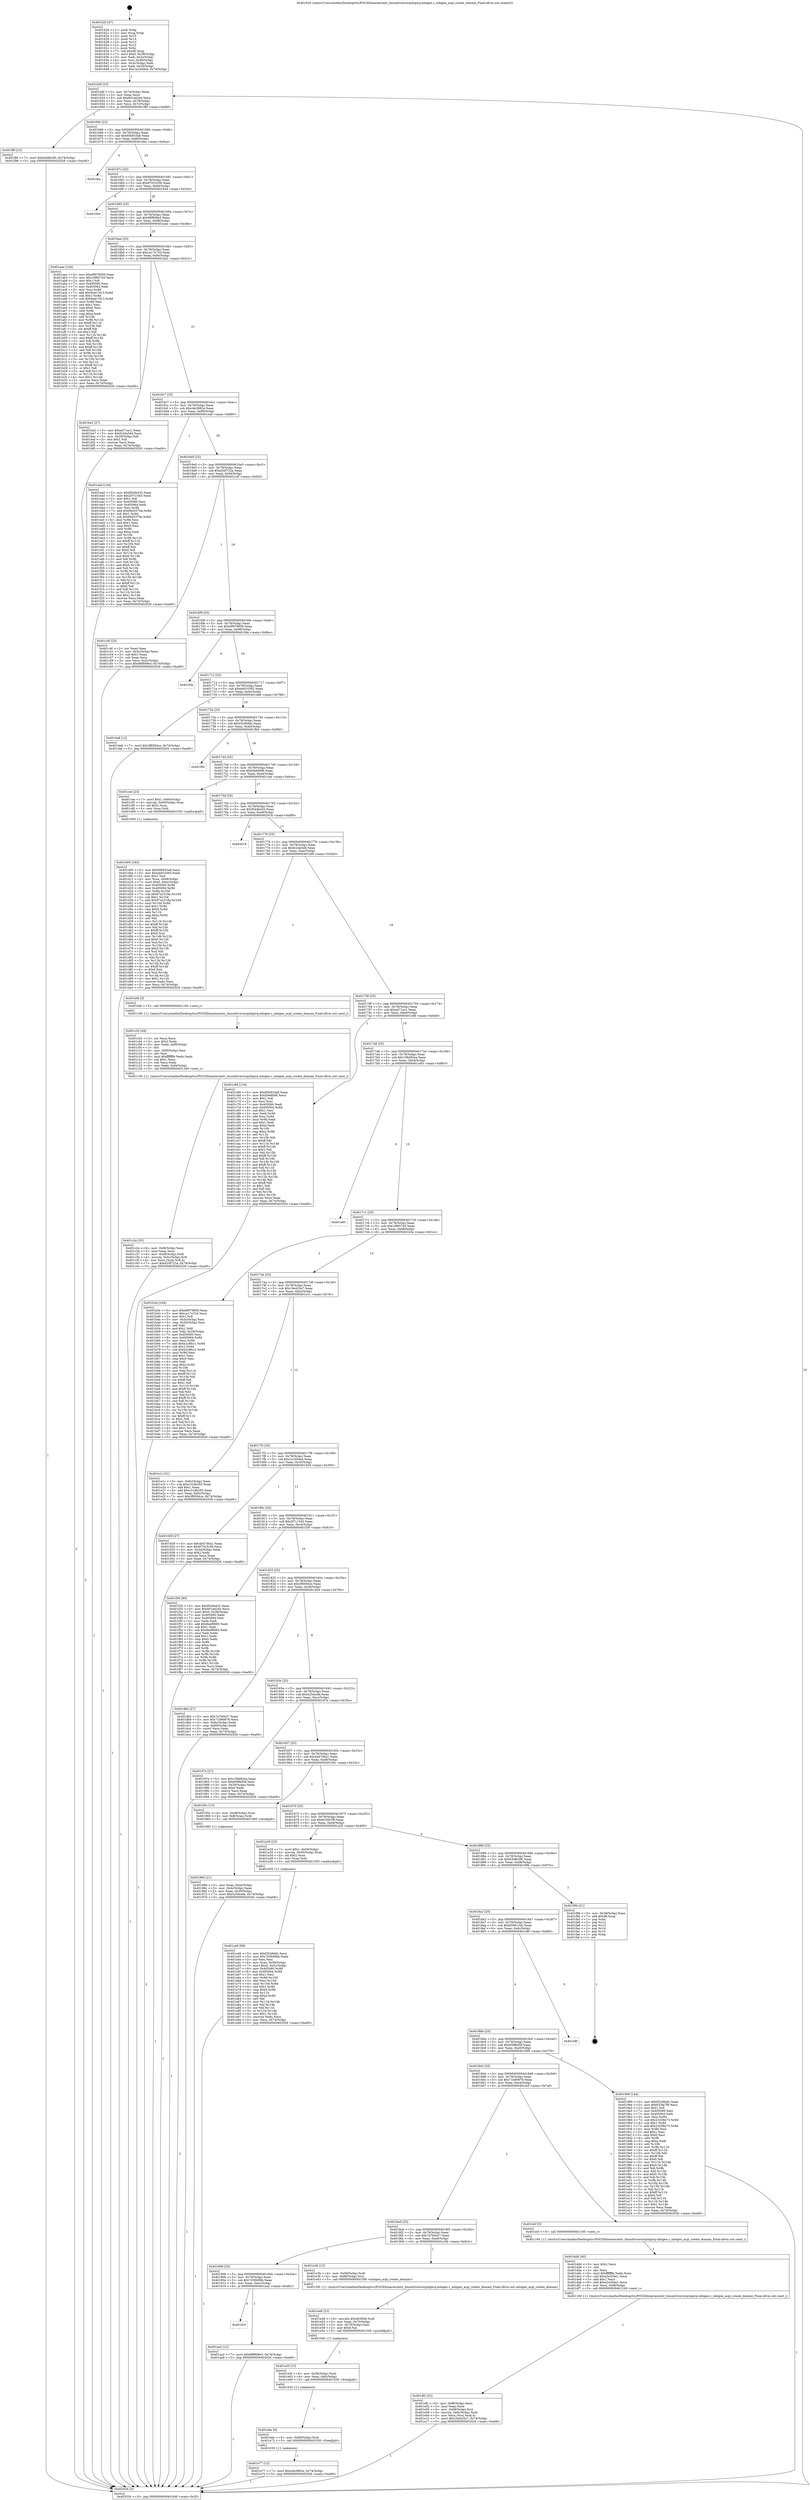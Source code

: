 digraph "0x401620" {
  label = "0x401620 (/mnt/c/Users/mathe/Desktop/tcc/POCII/binaries/extr_linuxdriversirqchipirq-mbigen.c_mbigen_acpi_create_domain_Final-ollvm.out::main(0))"
  labelloc = "t"
  node[shape=record]

  Entry [label="",width=0.3,height=0.3,shape=circle,fillcolor=black,style=filled]
  "0x40164f" [label="{
     0x40164f [23]\l
     | [instrs]\l
     &nbsp;&nbsp;0x40164f \<+3\>: mov -0x74(%rbp),%eax\l
     &nbsp;&nbsp;0x401652 \<+2\>: mov %eax,%ecx\l
     &nbsp;&nbsp;0x401654 \<+6\>: sub $0x801a624e,%ecx\l
     &nbsp;&nbsp;0x40165a \<+3\>: mov %eax,-0x78(%rbp)\l
     &nbsp;&nbsp;0x40165d \<+3\>: mov %ecx,-0x7c(%rbp)\l
     &nbsp;&nbsp;0x401660 \<+6\>: je 0000000000401f8f \<main+0x96f\>\l
  }"]
  "0x401f8f" [label="{
     0x401f8f [12]\l
     | [instrs]\l
     &nbsp;&nbsp;0x401f8f \<+7\>: movl $0x63d8e3f0,-0x74(%rbp)\l
     &nbsp;&nbsp;0x401f96 \<+5\>: jmp 0000000000402026 \<main+0xa06\>\l
  }"]
  "0x401666" [label="{
     0x401666 [22]\l
     | [instrs]\l
     &nbsp;&nbsp;0x401666 \<+5\>: jmp 000000000040166b \<main+0x4b\>\l
     &nbsp;&nbsp;0x40166b \<+3\>: mov -0x78(%rbp),%eax\l
     &nbsp;&nbsp;0x40166e \<+5\>: sub $0x85b933a8,%eax\l
     &nbsp;&nbsp;0x401673 \<+3\>: mov %eax,-0x80(%rbp)\l
     &nbsp;&nbsp;0x401676 \<+6\>: je 0000000000401fea \<main+0x9ca\>\l
  }"]
  Exit [label="",width=0.3,height=0.3,shape=circle,fillcolor=black,style=filled,peripheries=2]
  "0x401fea" [label="{
     0x401fea\l
  }", style=dashed]
  "0x40167c" [label="{
     0x40167c [25]\l
     | [instrs]\l
     &nbsp;&nbsp;0x40167c \<+5\>: jmp 0000000000401681 \<main+0x61\>\l
     &nbsp;&nbsp;0x401681 \<+3\>: mov -0x78(%rbp),%eax\l
     &nbsp;&nbsp;0x401684 \<+5\>: sub $0x87023c58,%eax\l
     &nbsp;&nbsp;0x401689 \<+6\>: mov %eax,-0x84(%rbp)\l
     &nbsp;&nbsp;0x40168f \<+6\>: je 0000000000401944 \<main+0x324\>\l
  }"]
  "0x401e77" [label="{
     0x401e77 [12]\l
     | [instrs]\l
     &nbsp;&nbsp;0x401e77 \<+7\>: movl $0xcde3882e,-0x74(%rbp)\l
     &nbsp;&nbsp;0x401e7e \<+5\>: jmp 0000000000402026 \<main+0xa06\>\l
  }"]
  "0x401944" [label="{
     0x401944\l
  }", style=dashed]
  "0x401695" [label="{
     0x401695 [25]\l
     | [instrs]\l
     &nbsp;&nbsp;0x401695 \<+5\>: jmp 000000000040169a \<main+0x7a\>\l
     &nbsp;&nbsp;0x40169a \<+3\>: mov -0x78(%rbp),%eax\l
     &nbsp;&nbsp;0x40169d \<+5\>: sub $0x98f809e3,%eax\l
     &nbsp;&nbsp;0x4016a2 \<+6\>: mov %eax,-0x88(%rbp)\l
     &nbsp;&nbsp;0x4016a8 \<+6\>: je 0000000000401aae \<main+0x48e\>\l
  }"]
  "0x401e6e" [label="{
     0x401e6e [9]\l
     | [instrs]\l
     &nbsp;&nbsp;0x401e6e \<+4\>: mov -0x68(%rbp),%rdi\l
     &nbsp;&nbsp;0x401e72 \<+5\>: call 0000000000401030 \<free@plt\>\l
     | [calls]\l
     &nbsp;&nbsp;0x401030 \{1\} (unknown)\l
  }"]
  "0x401aae" [label="{
     0x401aae [144]\l
     | [instrs]\l
     &nbsp;&nbsp;0x401aae \<+5\>: mov $0xd9979959,%eax\l
     &nbsp;&nbsp;0x401ab3 \<+5\>: mov $0x16f957d3,%ecx\l
     &nbsp;&nbsp;0x401ab8 \<+2\>: mov $0x1,%dl\l
     &nbsp;&nbsp;0x401aba \<+7\>: mov 0x405060,%esi\l
     &nbsp;&nbsp;0x401ac1 \<+7\>: mov 0x405064,%edi\l
     &nbsp;&nbsp;0x401ac8 \<+3\>: mov %esi,%r8d\l
     &nbsp;&nbsp;0x401acb \<+7\>: add $0x9a4c7d13,%r8d\l
     &nbsp;&nbsp;0x401ad2 \<+4\>: sub $0x1,%r8d\l
     &nbsp;&nbsp;0x401ad6 \<+7\>: sub $0x9a4c7d13,%r8d\l
     &nbsp;&nbsp;0x401add \<+4\>: imul %r8d,%esi\l
     &nbsp;&nbsp;0x401ae1 \<+3\>: and $0x1,%esi\l
     &nbsp;&nbsp;0x401ae4 \<+3\>: cmp $0x0,%esi\l
     &nbsp;&nbsp;0x401ae7 \<+4\>: sete %r9b\l
     &nbsp;&nbsp;0x401aeb \<+3\>: cmp $0xa,%edi\l
     &nbsp;&nbsp;0x401aee \<+4\>: setl %r10b\l
     &nbsp;&nbsp;0x401af2 \<+3\>: mov %r9b,%r11b\l
     &nbsp;&nbsp;0x401af5 \<+4\>: xor $0xff,%r11b\l
     &nbsp;&nbsp;0x401af9 \<+3\>: mov %r10b,%bl\l
     &nbsp;&nbsp;0x401afc \<+3\>: xor $0xff,%bl\l
     &nbsp;&nbsp;0x401aff \<+3\>: xor $0x1,%dl\l
     &nbsp;&nbsp;0x401b02 \<+3\>: mov %r11b,%r14b\l
     &nbsp;&nbsp;0x401b05 \<+4\>: and $0xff,%r14b\l
     &nbsp;&nbsp;0x401b09 \<+3\>: and %dl,%r9b\l
     &nbsp;&nbsp;0x401b0c \<+3\>: mov %bl,%r15b\l
     &nbsp;&nbsp;0x401b0f \<+4\>: and $0xff,%r15b\l
     &nbsp;&nbsp;0x401b13 \<+3\>: and %dl,%r10b\l
     &nbsp;&nbsp;0x401b16 \<+3\>: or %r9b,%r14b\l
     &nbsp;&nbsp;0x401b19 \<+3\>: or %r10b,%r15b\l
     &nbsp;&nbsp;0x401b1c \<+3\>: xor %r15b,%r14b\l
     &nbsp;&nbsp;0x401b1f \<+3\>: or %bl,%r11b\l
     &nbsp;&nbsp;0x401b22 \<+4\>: xor $0xff,%r11b\l
     &nbsp;&nbsp;0x401b26 \<+3\>: or $0x1,%dl\l
     &nbsp;&nbsp;0x401b29 \<+3\>: and %dl,%r11b\l
     &nbsp;&nbsp;0x401b2c \<+3\>: or %r11b,%r14b\l
     &nbsp;&nbsp;0x401b2f \<+4\>: test $0x1,%r14b\l
     &nbsp;&nbsp;0x401b33 \<+3\>: cmovne %ecx,%eax\l
     &nbsp;&nbsp;0x401b36 \<+3\>: mov %eax,-0x74(%rbp)\l
     &nbsp;&nbsp;0x401b39 \<+5\>: jmp 0000000000402026 \<main+0xa06\>\l
  }"]
  "0x4016ae" [label="{
     0x4016ae [25]\l
     | [instrs]\l
     &nbsp;&nbsp;0x4016ae \<+5\>: jmp 00000000004016b3 \<main+0x93\>\l
     &nbsp;&nbsp;0x4016b3 \<+3\>: mov -0x78(%rbp),%eax\l
     &nbsp;&nbsp;0x4016b6 \<+5\>: sub $0xca17e72d,%eax\l
     &nbsp;&nbsp;0x4016bb \<+6\>: mov %eax,-0x8c(%rbp)\l
     &nbsp;&nbsp;0x4016c1 \<+6\>: je 0000000000401be2 \<main+0x5c2\>\l
  }"]
  "0x401e5f" [label="{
     0x401e5f [15]\l
     | [instrs]\l
     &nbsp;&nbsp;0x401e5f \<+4\>: mov -0x58(%rbp),%rdi\l
     &nbsp;&nbsp;0x401e63 \<+6\>: mov %eax,-0xfc(%rbp)\l
     &nbsp;&nbsp;0x401e69 \<+5\>: call 0000000000401030 \<free@plt\>\l
     | [calls]\l
     &nbsp;&nbsp;0x401030 \{1\} (unknown)\l
  }"]
  "0x401be2" [label="{
     0x401be2 [27]\l
     | [instrs]\l
     &nbsp;&nbsp;0x401be2 \<+5\>: mov $0xa471ac1,%eax\l
     &nbsp;&nbsp;0x401be7 \<+5\>: mov $0xfc2da5d4,%ecx\l
     &nbsp;&nbsp;0x401bec \<+3\>: mov -0x29(%rbp),%dl\l
     &nbsp;&nbsp;0x401bef \<+3\>: test $0x1,%dl\l
     &nbsp;&nbsp;0x401bf2 \<+3\>: cmovne %ecx,%eax\l
     &nbsp;&nbsp;0x401bf5 \<+3\>: mov %eax,-0x74(%rbp)\l
     &nbsp;&nbsp;0x401bf8 \<+5\>: jmp 0000000000402026 \<main+0xa06\>\l
  }"]
  "0x4016c7" [label="{
     0x4016c7 [25]\l
     | [instrs]\l
     &nbsp;&nbsp;0x4016c7 \<+5\>: jmp 00000000004016cc \<main+0xac\>\l
     &nbsp;&nbsp;0x4016cc \<+3\>: mov -0x78(%rbp),%eax\l
     &nbsp;&nbsp;0x4016cf \<+5\>: sub $0xcde3882e,%eax\l
     &nbsp;&nbsp;0x4016d4 \<+6\>: mov %eax,-0x90(%rbp)\l
     &nbsp;&nbsp;0x4016da \<+6\>: je 0000000000401ea0 \<main+0x880\>\l
  }"]
  "0x401e48" [label="{
     0x401e48 [23]\l
     | [instrs]\l
     &nbsp;&nbsp;0x401e48 \<+10\>: movabs $0x4030b6,%rdi\l
     &nbsp;&nbsp;0x401e52 \<+3\>: mov %eax,-0x70(%rbp)\l
     &nbsp;&nbsp;0x401e55 \<+3\>: mov -0x70(%rbp),%esi\l
     &nbsp;&nbsp;0x401e58 \<+2\>: mov $0x0,%al\l
     &nbsp;&nbsp;0x401e5a \<+5\>: call 0000000000401040 \<printf@plt\>\l
     | [calls]\l
     &nbsp;&nbsp;0x401040 \{1\} (unknown)\l
  }"]
  "0x401ea0" [label="{
     0x401ea0 [144]\l
     | [instrs]\l
     &nbsp;&nbsp;0x401ea0 \<+5\>: mov $0xf544b432,%eax\l
     &nbsp;&nbsp;0x401ea5 \<+5\>: mov $0x2f7c1545,%ecx\l
     &nbsp;&nbsp;0x401eaa \<+2\>: mov $0x1,%dl\l
     &nbsp;&nbsp;0x401eac \<+7\>: mov 0x405060,%esi\l
     &nbsp;&nbsp;0x401eb3 \<+7\>: mov 0x405064,%edi\l
     &nbsp;&nbsp;0x401eba \<+3\>: mov %esi,%r8d\l
     &nbsp;&nbsp;0x401ebd \<+7\>: add $0x66d3379a,%r8d\l
     &nbsp;&nbsp;0x401ec4 \<+4\>: sub $0x1,%r8d\l
     &nbsp;&nbsp;0x401ec8 \<+7\>: sub $0x66d3379a,%r8d\l
     &nbsp;&nbsp;0x401ecf \<+4\>: imul %r8d,%esi\l
     &nbsp;&nbsp;0x401ed3 \<+3\>: and $0x1,%esi\l
     &nbsp;&nbsp;0x401ed6 \<+3\>: cmp $0x0,%esi\l
     &nbsp;&nbsp;0x401ed9 \<+4\>: sete %r9b\l
     &nbsp;&nbsp;0x401edd \<+3\>: cmp $0xa,%edi\l
     &nbsp;&nbsp;0x401ee0 \<+4\>: setl %r10b\l
     &nbsp;&nbsp;0x401ee4 \<+3\>: mov %r9b,%r11b\l
     &nbsp;&nbsp;0x401ee7 \<+4\>: xor $0xff,%r11b\l
     &nbsp;&nbsp;0x401eeb \<+3\>: mov %r10b,%bl\l
     &nbsp;&nbsp;0x401eee \<+3\>: xor $0xff,%bl\l
     &nbsp;&nbsp;0x401ef1 \<+3\>: xor $0x0,%dl\l
     &nbsp;&nbsp;0x401ef4 \<+3\>: mov %r11b,%r14b\l
     &nbsp;&nbsp;0x401ef7 \<+4\>: and $0x0,%r14b\l
     &nbsp;&nbsp;0x401efb \<+3\>: and %dl,%r9b\l
     &nbsp;&nbsp;0x401efe \<+3\>: mov %bl,%r15b\l
     &nbsp;&nbsp;0x401f01 \<+4\>: and $0x0,%r15b\l
     &nbsp;&nbsp;0x401f05 \<+3\>: and %dl,%r10b\l
     &nbsp;&nbsp;0x401f08 \<+3\>: or %r9b,%r14b\l
     &nbsp;&nbsp;0x401f0b \<+3\>: or %r10b,%r15b\l
     &nbsp;&nbsp;0x401f0e \<+3\>: xor %r15b,%r14b\l
     &nbsp;&nbsp;0x401f11 \<+3\>: or %bl,%r11b\l
     &nbsp;&nbsp;0x401f14 \<+4\>: xor $0xff,%r11b\l
     &nbsp;&nbsp;0x401f18 \<+3\>: or $0x0,%dl\l
     &nbsp;&nbsp;0x401f1b \<+3\>: and %dl,%r11b\l
     &nbsp;&nbsp;0x401f1e \<+3\>: or %r11b,%r14b\l
     &nbsp;&nbsp;0x401f21 \<+4\>: test $0x1,%r14b\l
     &nbsp;&nbsp;0x401f25 \<+3\>: cmovne %ecx,%eax\l
     &nbsp;&nbsp;0x401f28 \<+3\>: mov %eax,-0x74(%rbp)\l
     &nbsp;&nbsp;0x401f2b \<+5\>: jmp 0000000000402026 \<main+0xa06\>\l
  }"]
  "0x4016e0" [label="{
     0x4016e0 [25]\l
     | [instrs]\l
     &nbsp;&nbsp;0x4016e0 \<+5\>: jmp 00000000004016e5 \<main+0xc5\>\l
     &nbsp;&nbsp;0x4016e5 \<+3\>: mov -0x78(%rbp),%eax\l
     &nbsp;&nbsp;0x4016e8 \<+5\>: sub $0xd20f722a,%eax\l
     &nbsp;&nbsp;0x4016ed \<+6\>: mov %eax,-0x94(%rbp)\l
     &nbsp;&nbsp;0x4016f3 \<+6\>: je 0000000000401c4f \<main+0x62f\>\l
  }"]
  "0x401dfc" [label="{
     0x401dfc [32]\l
     | [instrs]\l
     &nbsp;&nbsp;0x401dfc \<+6\>: mov -0xf8(%rbp),%ecx\l
     &nbsp;&nbsp;0x401e02 \<+3\>: imul %eax,%ecx\l
     &nbsp;&nbsp;0x401e05 \<+4\>: mov -0x68(%rbp),%rsi\l
     &nbsp;&nbsp;0x401e09 \<+4\>: movslq -0x6c(%rbp),%rdi\l
     &nbsp;&nbsp;0x401e0d \<+3\>: mov %ecx,(%rsi,%rdi,4)\l
     &nbsp;&nbsp;0x401e10 \<+7\>: movl $0x19e425a7,-0x74(%rbp)\l
     &nbsp;&nbsp;0x401e17 \<+5\>: jmp 0000000000402026 \<main+0xa06\>\l
  }"]
  "0x401c4f" [label="{
     0x401c4f [25]\l
     | [instrs]\l
     &nbsp;&nbsp;0x401c4f \<+2\>: xor %eax,%eax\l
     &nbsp;&nbsp;0x401c51 \<+3\>: mov -0x5c(%rbp),%ecx\l
     &nbsp;&nbsp;0x401c54 \<+3\>: sub $0x1,%eax\l
     &nbsp;&nbsp;0x401c57 \<+2\>: sub %eax,%ecx\l
     &nbsp;&nbsp;0x401c59 \<+3\>: mov %ecx,-0x5c(%rbp)\l
     &nbsp;&nbsp;0x401c5c \<+7\>: movl $0x98f809e3,-0x74(%rbp)\l
     &nbsp;&nbsp;0x401c63 \<+5\>: jmp 0000000000402026 \<main+0xa06\>\l
  }"]
  "0x4016f9" [label="{
     0x4016f9 [25]\l
     | [instrs]\l
     &nbsp;&nbsp;0x4016f9 \<+5\>: jmp 00000000004016fe \<main+0xde\>\l
     &nbsp;&nbsp;0x4016fe \<+3\>: mov -0x78(%rbp),%eax\l
     &nbsp;&nbsp;0x401701 \<+5\>: sub $0xd9979959,%eax\l
     &nbsp;&nbsp;0x401706 \<+6\>: mov %eax,-0x98(%rbp)\l
     &nbsp;&nbsp;0x40170c \<+6\>: je 0000000000401fde \<main+0x9be\>\l
  }"]
  "0x401dd4" [label="{
     0x401dd4 [40]\l
     | [instrs]\l
     &nbsp;&nbsp;0x401dd4 \<+5\>: mov $0x2,%ecx\l
     &nbsp;&nbsp;0x401dd9 \<+1\>: cltd\l
     &nbsp;&nbsp;0x401dda \<+2\>: idiv %ecx\l
     &nbsp;&nbsp;0x401ddc \<+6\>: imul $0xfffffffe,%edx,%ecx\l
     &nbsp;&nbsp;0x401de2 \<+6\>: sub $0xe2e304e1,%ecx\l
     &nbsp;&nbsp;0x401de8 \<+3\>: add $0x1,%ecx\l
     &nbsp;&nbsp;0x401deb \<+6\>: add $0xe2e304e1,%ecx\l
     &nbsp;&nbsp;0x401df1 \<+6\>: mov %ecx,-0xf8(%rbp)\l
     &nbsp;&nbsp;0x401df7 \<+5\>: call 0000000000401160 \<next_i\>\l
     | [calls]\l
     &nbsp;&nbsp;0x401160 \{1\} (/mnt/c/Users/mathe/Desktop/tcc/POCII/binaries/extr_linuxdriversirqchipirq-mbigen.c_mbigen_acpi_create_domain_Final-ollvm.out::next_i)\l
  }"]
  "0x401fde" [label="{
     0x401fde\l
  }", style=dashed]
  "0x401712" [label="{
     0x401712 [25]\l
     | [instrs]\l
     &nbsp;&nbsp;0x401712 \<+5\>: jmp 0000000000401717 \<main+0xf7\>\l
     &nbsp;&nbsp;0x401717 \<+3\>: mov -0x78(%rbp),%eax\l
     &nbsp;&nbsp;0x40171a \<+5\>: sub $0xeb910363,%eax\l
     &nbsp;&nbsp;0x40171f \<+6\>: mov %eax,-0x9c(%rbp)\l
     &nbsp;&nbsp;0x401725 \<+6\>: je 0000000000401da8 \<main+0x788\>\l
  }"]
  "0x401d05" [label="{
     0x401d05 [163]\l
     | [instrs]\l
     &nbsp;&nbsp;0x401d05 \<+5\>: mov $0x85b933a8,%ecx\l
     &nbsp;&nbsp;0x401d0a \<+5\>: mov $0xeb910363,%edx\l
     &nbsp;&nbsp;0x401d0f \<+3\>: mov $0x1,%sil\l
     &nbsp;&nbsp;0x401d12 \<+4\>: mov %rax,-0x68(%rbp)\l
     &nbsp;&nbsp;0x401d16 \<+7\>: movl $0x0,-0x6c(%rbp)\l
     &nbsp;&nbsp;0x401d1d \<+8\>: mov 0x405060,%r8d\l
     &nbsp;&nbsp;0x401d25 \<+8\>: mov 0x405064,%r9d\l
     &nbsp;&nbsp;0x401d2d \<+3\>: mov %r8d,%r10d\l
     &nbsp;&nbsp;0x401d30 \<+7\>: sub $0x87a2318a,%r10d\l
     &nbsp;&nbsp;0x401d37 \<+4\>: sub $0x1,%r10d\l
     &nbsp;&nbsp;0x401d3b \<+7\>: add $0x87a2318a,%r10d\l
     &nbsp;&nbsp;0x401d42 \<+4\>: imul %r10d,%r8d\l
     &nbsp;&nbsp;0x401d46 \<+4\>: and $0x1,%r8d\l
     &nbsp;&nbsp;0x401d4a \<+4\>: cmp $0x0,%r8d\l
     &nbsp;&nbsp;0x401d4e \<+4\>: sete %r11b\l
     &nbsp;&nbsp;0x401d52 \<+4\>: cmp $0xa,%r9d\l
     &nbsp;&nbsp;0x401d56 \<+3\>: setl %bl\l
     &nbsp;&nbsp;0x401d59 \<+3\>: mov %r11b,%r14b\l
     &nbsp;&nbsp;0x401d5c \<+4\>: xor $0xff,%r14b\l
     &nbsp;&nbsp;0x401d60 \<+3\>: mov %bl,%r15b\l
     &nbsp;&nbsp;0x401d63 \<+4\>: xor $0xff,%r15b\l
     &nbsp;&nbsp;0x401d67 \<+4\>: xor $0x0,%sil\l
     &nbsp;&nbsp;0x401d6b \<+3\>: mov %r14b,%r12b\l
     &nbsp;&nbsp;0x401d6e \<+4\>: and $0x0,%r12b\l
     &nbsp;&nbsp;0x401d72 \<+3\>: and %sil,%r11b\l
     &nbsp;&nbsp;0x401d75 \<+3\>: mov %r15b,%r13b\l
     &nbsp;&nbsp;0x401d78 \<+4\>: and $0x0,%r13b\l
     &nbsp;&nbsp;0x401d7c \<+3\>: and %sil,%bl\l
     &nbsp;&nbsp;0x401d7f \<+3\>: or %r11b,%r12b\l
     &nbsp;&nbsp;0x401d82 \<+3\>: or %bl,%r13b\l
     &nbsp;&nbsp;0x401d85 \<+3\>: xor %r13b,%r12b\l
     &nbsp;&nbsp;0x401d88 \<+3\>: or %r15b,%r14b\l
     &nbsp;&nbsp;0x401d8b \<+4\>: xor $0xff,%r14b\l
     &nbsp;&nbsp;0x401d8f \<+4\>: or $0x0,%sil\l
     &nbsp;&nbsp;0x401d93 \<+3\>: and %sil,%r14b\l
     &nbsp;&nbsp;0x401d96 \<+3\>: or %r14b,%r12b\l
     &nbsp;&nbsp;0x401d99 \<+4\>: test $0x1,%r12b\l
     &nbsp;&nbsp;0x401d9d \<+3\>: cmovne %edx,%ecx\l
     &nbsp;&nbsp;0x401da0 \<+3\>: mov %ecx,-0x74(%rbp)\l
     &nbsp;&nbsp;0x401da3 \<+5\>: jmp 0000000000402026 \<main+0xa06\>\l
  }"]
  "0x401da8" [label="{
     0x401da8 [12]\l
     | [instrs]\l
     &nbsp;&nbsp;0x401da8 \<+7\>: movl $0x3f8564ce,-0x74(%rbp)\l
     &nbsp;&nbsp;0x401daf \<+5\>: jmp 0000000000402026 \<main+0xa06\>\l
  }"]
  "0x40172b" [label="{
     0x40172b [25]\l
     | [instrs]\l
     &nbsp;&nbsp;0x40172b \<+5\>: jmp 0000000000401730 \<main+0x110\>\l
     &nbsp;&nbsp;0x401730 \<+3\>: mov -0x78(%rbp),%eax\l
     &nbsp;&nbsp;0x401733 \<+5\>: sub $0xf3248ddc,%eax\l
     &nbsp;&nbsp;0x401738 \<+6\>: mov %eax,-0xa0(%rbp)\l
     &nbsp;&nbsp;0x40173e \<+6\>: je 0000000000401fb0 \<main+0x990\>\l
  }"]
  "0x401c2e" [label="{
     0x401c2e [33]\l
     | [instrs]\l
     &nbsp;&nbsp;0x401c2e \<+6\>: mov -0xf4(%rbp),%ecx\l
     &nbsp;&nbsp;0x401c34 \<+3\>: imul %eax,%ecx\l
     &nbsp;&nbsp;0x401c37 \<+4\>: mov -0x58(%rbp),%rdi\l
     &nbsp;&nbsp;0x401c3b \<+4\>: movslq -0x5c(%rbp),%r8\l
     &nbsp;&nbsp;0x401c3f \<+4\>: mov %ecx,(%rdi,%r8,4)\l
     &nbsp;&nbsp;0x401c43 \<+7\>: movl $0xd20f722a,-0x74(%rbp)\l
     &nbsp;&nbsp;0x401c4a \<+5\>: jmp 0000000000402026 \<main+0xa06\>\l
  }"]
  "0x401fb0" [label="{
     0x401fb0\l
  }", style=dashed]
  "0x401744" [label="{
     0x401744 [25]\l
     | [instrs]\l
     &nbsp;&nbsp;0x401744 \<+5\>: jmp 0000000000401749 \<main+0x129\>\l
     &nbsp;&nbsp;0x401749 \<+3\>: mov -0x78(%rbp),%eax\l
     &nbsp;&nbsp;0x40174c \<+5\>: sub $0xf3e660f6,%eax\l
     &nbsp;&nbsp;0x401751 \<+6\>: mov %eax,-0xa4(%rbp)\l
     &nbsp;&nbsp;0x401757 \<+6\>: je 0000000000401cee \<main+0x6ce\>\l
  }"]
  "0x401c02" [label="{
     0x401c02 [44]\l
     | [instrs]\l
     &nbsp;&nbsp;0x401c02 \<+2\>: xor %ecx,%ecx\l
     &nbsp;&nbsp;0x401c04 \<+5\>: mov $0x2,%edx\l
     &nbsp;&nbsp;0x401c09 \<+6\>: mov %edx,-0xf0(%rbp)\l
     &nbsp;&nbsp;0x401c0f \<+1\>: cltd\l
     &nbsp;&nbsp;0x401c10 \<+6\>: mov -0xf0(%rbp),%esi\l
     &nbsp;&nbsp;0x401c16 \<+2\>: idiv %esi\l
     &nbsp;&nbsp;0x401c18 \<+6\>: imul $0xfffffffe,%edx,%edx\l
     &nbsp;&nbsp;0x401c1e \<+3\>: sub $0x1,%ecx\l
     &nbsp;&nbsp;0x401c21 \<+2\>: sub %ecx,%edx\l
     &nbsp;&nbsp;0x401c23 \<+6\>: mov %edx,-0xf4(%rbp)\l
     &nbsp;&nbsp;0x401c29 \<+5\>: call 0000000000401160 \<next_i\>\l
     | [calls]\l
     &nbsp;&nbsp;0x401160 \{1\} (/mnt/c/Users/mathe/Desktop/tcc/POCII/binaries/extr_linuxdriversirqchipirq-mbigen.c_mbigen_acpi_create_domain_Final-ollvm.out::next_i)\l
  }"]
  "0x401cee" [label="{
     0x401cee [23]\l
     | [instrs]\l
     &nbsp;&nbsp;0x401cee \<+7\>: movl $0x1,-0x60(%rbp)\l
     &nbsp;&nbsp;0x401cf5 \<+4\>: movslq -0x60(%rbp),%rax\l
     &nbsp;&nbsp;0x401cf9 \<+4\>: shl $0x2,%rax\l
     &nbsp;&nbsp;0x401cfd \<+3\>: mov %rax,%rdi\l
     &nbsp;&nbsp;0x401d00 \<+5\>: call 0000000000401050 \<malloc@plt\>\l
     | [calls]\l
     &nbsp;&nbsp;0x401050 \{1\} (unknown)\l
  }"]
  "0x40175d" [label="{
     0x40175d [25]\l
     | [instrs]\l
     &nbsp;&nbsp;0x40175d \<+5\>: jmp 0000000000401762 \<main+0x142\>\l
     &nbsp;&nbsp;0x401762 \<+3\>: mov -0x78(%rbp),%eax\l
     &nbsp;&nbsp;0x401765 \<+5\>: sub $0xf544b432,%eax\l
     &nbsp;&nbsp;0x40176a \<+6\>: mov %eax,-0xa8(%rbp)\l
     &nbsp;&nbsp;0x401770 \<+6\>: je 0000000000402018 \<main+0x9f8\>\l
  }"]
  "0x40191f" [label="{
     0x40191f\l
  }", style=dashed]
  "0x402018" [label="{
     0x402018\l
  }", style=dashed]
  "0x401776" [label="{
     0x401776 [25]\l
     | [instrs]\l
     &nbsp;&nbsp;0x401776 \<+5\>: jmp 000000000040177b \<main+0x15b\>\l
     &nbsp;&nbsp;0x40177b \<+3\>: mov -0x78(%rbp),%eax\l
     &nbsp;&nbsp;0x40177e \<+5\>: sub $0xfc2da5d4,%eax\l
     &nbsp;&nbsp;0x401783 \<+6\>: mov %eax,-0xac(%rbp)\l
     &nbsp;&nbsp;0x401789 \<+6\>: je 0000000000401bfd \<main+0x5dd\>\l
  }"]
  "0x401aa2" [label="{
     0x401aa2 [12]\l
     | [instrs]\l
     &nbsp;&nbsp;0x401aa2 \<+7\>: movl $0x98f809e3,-0x74(%rbp)\l
     &nbsp;&nbsp;0x401aa9 \<+5\>: jmp 0000000000402026 \<main+0xa06\>\l
  }"]
  "0x401bfd" [label="{
     0x401bfd [5]\l
     | [instrs]\l
     &nbsp;&nbsp;0x401bfd \<+5\>: call 0000000000401160 \<next_i\>\l
     | [calls]\l
     &nbsp;&nbsp;0x401160 \{1\} (/mnt/c/Users/mathe/Desktop/tcc/POCII/binaries/extr_linuxdriversirqchipirq-mbigen.c_mbigen_acpi_create_domain_Final-ollvm.out::next_i)\l
  }"]
  "0x40178f" [label="{
     0x40178f [25]\l
     | [instrs]\l
     &nbsp;&nbsp;0x40178f \<+5\>: jmp 0000000000401794 \<main+0x174\>\l
     &nbsp;&nbsp;0x401794 \<+3\>: mov -0x78(%rbp),%eax\l
     &nbsp;&nbsp;0x401797 \<+5\>: sub $0xa471ac1,%eax\l
     &nbsp;&nbsp;0x40179c \<+6\>: mov %eax,-0xb0(%rbp)\l
     &nbsp;&nbsp;0x4017a2 \<+6\>: je 0000000000401c68 \<main+0x648\>\l
  }"]
  "0x401906" [label="{
     0x401906 [25]\l
     | [instrs]\l
     &nbsp;&nbsp;0x401906 \<+5\>: jmp 000000000040190b \<main+0x2eb\>\l
     &nbsp;&nbsp;0x40190b \<+3\>: mov -0x78(%rbp),%eax\l
     &nbsp;&nbsp;0x40190e \<+5\>: sub $0x7d3949bb,%eax\l
     &nbsp;&nbsp;0x401913 \<+6\>: mov %eax,-0xec(%rbp)\l
     &nbsp;&nbsp;0x401919 \<+6\>: je 0000000000401aa2 \<main+0x482\>\l
  }"]
  "0x401c68" [label="{
     0x401c68 [134]\l
     | [instrs]\l
     &nbsp;&nbsp;0x401c68 \<+5\>: mov $0x85b933a8,%eax\l
     &nbsp;&nbsp;0x401c6d \<+5\>: mov $0xf3e660f6,%ecx\l
     &nbsp;&nbsp;0x401c72 \<+2\>: mov $0x1,%dl\l
     &nbsp;&nbsp;0x401c74 \<+2\>: xor %esi,%esi\l
     &nbsp;&nbsp;0x401c76 \<+7\>: mov 0x405060,%edi\l
     &nbsp;&nbsp;0x401c7d \<+8\>: mov 0x405064,%r8d\l
     &nbsp;&nbsp;0x401c85 \<+3\>: sub $0x1,%esi\l
     &nbsp;&nbsp;0x401c88 \<+3\>: mov %edi,%r9d\l
     &nbsp;&nbsp;0x401c8b \<+3\>: add %esi,%r9d\l
     &nbsp;&nbsp;0x401c8e \<+4\>: imul %r9d,%edi\l
     &nbsp;&nbsp;0x401c92 \<+3\>: and $0x1,%edi\l
     &nbsp;&nbsp;0x401c95 \<+3\>: cmp $0x0,%edi\l
     &nbsp;&nbsp;0x401c98 \<+4\>: sete %r10b\l
     &nbsp;&nbsp;0x401c9c \<+4\>: cmp $0xa,%r8d\l
     &nbsp;&nbsp;0x401ca0 \<+4\>: setl %r11b\l
     &nbsp;&nbsp;0x401ca4 \<+3\>: mov %r10b,%bl\l
     &nbsp;&nbsp;0x401ca7 \<+3\>: xor $0xff,%bl\l
     &nbsp;&nbsp;0x401caa \<+3\>: mov %r11b,%r14b\l
     &nbsp;&nbsp;0x401cad \<+4\>: xor $0xff,%r14b\l
     &nbsp;&nbsp;0x401cb1 \<+3\>: xor $0x1,%dl\l
     &nbsp;&nbsp;0x401cb4 \<+3\>: mov %bl,%r15b\l
     &nbsp;&nbsp;0x401cb7 \<+4\>: and $0xff,%r15b\l
     &nbsp;&nbsp;0x401cbb \<+3\>: and %dl,%r10b\l
     &nbsp;&nbsp;0x401cbe \<+3\>: mov %r14b,%r12b\l
     &nbsp;&nbsp;0x401cc1 \<+4\>: and $0xff,%r12b\l
     &nbsp;&nbsp;0x401cc5 \<+3\>: and %dl,%r11b\l
     &nbsp;&nbsp;0x401cc8 \<+3\>: or %r10b,%r15b\l
     &nbsp;&nbsp;0x401ccb \<+3\>: or %r11b,%r12b\l
     &nbsp;&nbsp;0x401cce \<+3\>: xor %r12b,%r15b\l
     &nbsp;&nbsp;0x401cd1 \<+3\>: or %r14b,%bl\l
     &nbsp;&nbsp;0x401cd4 \<+3\>: xor $0xff,%bl\l
     &nbsp;&nbsp;0x401cd7 \<+3\>: or $0x1,%dl\l
     &nbsp;&nbsp;0x401cda \<+2\>: and %dl,%bl\l
     &nbsp;&nbsp;0x401cdc \<+3\>: or %bl,%r15b\l
     &nbsp;&nbsp;0x401cdf \<+4\>: test $0x1,%r15b\l
     &nbsp;&nbsp;0x401ce3 \<+3\>: cmovne %ecx,%eax\l
     &nbsp;&nbsp;0x401ce6 \<+3\>: mov %eax,-0x74(%rbp)\l
     &nbsp;&nbsp;0x401ce9 \<+5\>: jmp 0000000000402026 \<main+0xa06\>\l
  }"]
  "0x4017a8" [label="{
     0x4017a8 [25]\l
     | [instrs]\l
     &nbsp;&nbsp;0x4017a8 \<+5\>: jmp 00000000004017ad \<main+0x18d\>\l
     &nbsp;&nbsp;0x4017ad \<+3\>: mov -0x78(%rbp),%eax\l
     &nbsp;&nbsp;0x4017b0 \<+5\>: sub $0x158d92ea,%eax\l
     &nbsp;&nbsp;0x4017b5 \<+6\>: mov %eax,-0xb4(%rbp)\l
     &nbsp;&nbsp;0x4017bb \<+6\>: je 0000000000401e83 \<main+0x863\>\l
  }"]
  "0x401e3b" [label="{
     0x401e3b [13]\l
     | [instrs]\l
     &nbsp;&nbsp;0x401e3b \<+4\>: mov -0x58(%rbp),%rdi\l
     &nbsp;&nbsp;0x401e3f \<+4\>: mov -0x68(%rbp),%rsi\l
     &nbsp;&nbsp;0x401e43 \<+5\>: call 00000000004015f0 \<mbigen_acpi_create_domain\>\l
     | [calls]\l
     &nbsp;&nbsp;0x4015f0 \{1\} (/mnt/c/Users/mathe/Desktop/tcc/POCII/binaries/extr_linuxdriversirqchipirq-mbigen.c_mbigen_acpi_create_domain_Final-ollvm.out::mbigen_acpi_create_domain)\l
  }"]
  "0x401e83" [label="{
     0x401e83\l
  }", style=dashed]
  "0x4017c1" [label="{
     0x4017c1 [25]\l
     | [instrs]\l
     &nbsp;&nbsp;0x4017c1 \<+5\>: jmp 00000000004017c6 \<main+0x1a6\>\l
     &nbsp;&nbsp;0x4017c6 \<+3\>: mov -0x78(%rbp),%eax\l
     &nbsp;&nbsp;0x4017c9 \<+5\>: sub $0x16f957d3,%eax\l
     &nbsp;&nbsp;0x4017ce \<+6\>: mov %eax,-0xb8(%rbp)\l
     &nbsp;&nbsp;0x4017d4 \<+6\>: je 0000000000401b3e \<main+0x51e\>\l
  }"]
  "0x4018ed" [label="{
     0x4018ed [25]\l
     | [instrs]\l
     &nbsp;&nbsp;0x4018ed \<+5\>: jmp 00000000004018f2 \<main+0x2d2\>\l
     &nbsp;&nbsp;0x4018f2 \<+3\>: mov -0x78(%rbp),%eax\l
     &nbsp;&nbsp;0x4018f5 \<+5\>: sub $0x7a7b0e37,%eax\l
     &nbsp;&nbsp;0x4018fa \<+6\>: mov %eax,-0xe8(%rbp)\l
     &nbsp;&nbsp;0x401900 \<+6\>: je 0000000000401e3b \<main+0x81b\>\l
  }"]
  "0x401b3e" [label="{
     0x401b3e [164]\l
     | [instrs]\l
     &nbsp;&nbsp;0x401b3e \<+5\>: mov $0xd9979959,%eax\l
     &nbsp;&nbsp;0x401b43 \<+5\>: mov $0xca17e72d,%ecx\l
     &nbsp;&nbsp;0x401b48 \<+2\>: mov $0x1,%dl\l
     &nbsp;&nbsp;0x401b4a \<+3\>: mov -0x5c(%rbp),%esi\l
     &nbsp;&nbsp;0x401b4d \<+3\>: cmp -0x50(%rbp),%esi\l
     &nbsp;&nbsp;0x401b50 \<+4\>: setl %dil\l
     &nbsp;&nbsp;0x401b54 \<+4\>: and $0x1,%dil\l
     &nbsp;&nbsp;0x401b58 \<+4\>: mov %dil,-0x29(%rbp)\l
     &nbsp;&nbsp;0x401b5c \<+7\>: mov 0x405060,%esi\l
     &nbsp;&nbsp;0x401b63 \<+8\>: mov 0x405064,%r8d\l
     &nbsp;&nbsp;0x401b6b \<+3\>: mov %esi,%r9d\l
     &nbsp;&nbsp;0x401b6e \<+7\>: add $0xb2c8fcc1,%r9d\l
     &nbsp;&nbsp;0x401b75 \<+4\>: sub $0x1,%r9d\l
     &nbsp;&nbsp;0x401b79 \<+7\>: sub $0xb2c8fcc1,%r9d\l
     &nbsp;&nbsp;0x401b80 \<+4\>: imul %r9d,%esi\l
     &nbsp;&nbsp;0x401b84 \<+3\>: and $0x1,%esi\l
     &nbsp;&nbsp;0x401b87 \<+3\>: cmp $0x0,%esi\l
     &nbsp;&nbsp;0x401b8a \<+4\>: sete %dil\l
     &nbsp;&nbsp;0x401b8e \<+4\>: cmp $0xa,%r8d\l
     &nbsp;&nbsp;0x401b92 \<+4\>: setl %r10b\l
     &nbsp;&nbsp;0x401b96 \<+3\>: mov %dil,%r11b\l
     &nbsp;&nbsp;0x401b99 \<+4\>: xor $0xff,%r11b\l
     &nbsp;&nbsp;0x401b9d \<+3\>: mov %r10b,%bl\l
     &nbsp;&nbsp;0x401ba0 \<+3\>: xor $0xff,%bl\l
     &nbsp;&nbsp;0x401ba3 \<+3\>: xor $0x1,%dl\l
     &nbsp;&nbsp;0x401ba6 \<+3\>: mov %r11b,%r14b\l
     &nbsp;&nbsp;0x401ba9 \<+4\>: and $0xff,%r14b\l
     &nbsp;&nbsp;0x401bad \<+3\>: and %dl,%dil\l
     &nbsp;&nbsp;0x401bb0 \<+3\>: mov %bl,%r15b\l
     &nbsp;&nbsp;0x401bb3 \<+4\>: and $0xff,%r15b\l
     &nbsp;&nbsp;0x401bb7 \<+3\>: and %dl,%r10b\l
     &nbsp;&nbsp;0x401bba \<+3\>: or %dil,%r14b\l
     &nbsp;&nbsp;0x401bbd \<+3\>: or %r10b,%r15b\l
     &nbsp;&nbsp;0x401bc0 \<+3\>: xor %r15b,%r14b\l
     &nbsp;&nbsp;0x401bc3 \<+3\>: or %bl,%r11b\l
     &nbsp;&nbsp;0x401bc6 \<+4\>: xor $0xff,%r11b\l
     &nbsp;&nbsp;0x401bca \<+3\>: or $0x1,%dl\l
     &nbsp;&nbsp;0x401bcd \<+3\>: and %dl,%r11b\l
     &nbsp;&nbsp;0x401bd0 \<+3\>: or %r11b,%r14b\l
     &nbsp;&nbsp;0x401bd3 \<+4\>: test $0x1,%r14b\l
     &nbsp;&nbsp;0x401bd7 \<+3\>: cmovne %ecx,%eax\l
     &nbsp;&nbsp;0x401bda \<+3\>: mov %eax,-0x74(%rbp)\l
     &nbsp;&nbsp;0x401bdd \<+5\>: jmp 0000000000402026 \<main+0xa06\>\l
  }"]
  "0x4017da" [label="{
     0x4017da [25]\l
     | [instrs]\l
     &nbsp;&nbsp;0x4017da \<+5\>: jmp 00000000004017df \<main+0x1bf\>\l
     &nbsp;&nbsp;0x4017df \<+3\>: mov -0x78(%rbp),%eax\l
     &nbsp;&nbsp;0x4017e2 \<+5\>: sub $0x19e425a7,%eax\l
     &nbsp;&nbsp;0x4017e7 \<+6\>: mov %eax,-0xbc(%rbp)\l
     &nbsp;&nbsp;0x4017ed \<+6\>: je 0000000000401e1c \<main+0x7fc\>\l
  }"]
  "0x401dcf" [label="{
     0x401dcf [5]\l
     | [instrs]\l
     &nbsp;&nbsp;0x401dcf \<+5\>: call 0000000000401160 \<next_i\>\l
     | [calls]\l
     &nbsp;&nbsp;0x401160 \{1\} (/mnt/c/Users/mathe/Desktop/tcc/POCII/binaries/extr_linuxdriversirqchipirq-mbigen.c_mbigen_acpi_create_domain_Final-ollvm.out::next_i)\l
  }"]
  "0x401e1c" [label="{
     0x401e1c [31]\l
     | [instrs]\l
     &nbsp;&nbsp;0x401e1c \<+3\>: mov -0x6c(%rbp),%eax\l
     &nbsp;&nbsp;0x401e1f \<+5\>: sub $0xc31db293,%eax\l
     &nbsp;&nbsp;0x401e24 \<+3\>: add $0x1,%eax\l
     &nbsp;&nbsp;0x401e27 \<+5\>: add $0xc31db293,%eax\l
     &nbsp;&nbsp;0x401e2c \<+3\>: mov %eax,-0x6c(%rbp)\l
     &nbsp;&nbsp;0x401e2f \<+7\>: movl $0x3f8564ce,-0x74(%rbp)\l
     &nbsp;&nbsp;0x401e36 \<+5\>: jmp 0000000000402026 \<main+0xa06\>\l
  }"]
  "0x4017f3" [label="{
     0x4017f3 [25]\l
     | [instrs]\l
     &nbsp;&nbsp;0x4017f3 \<+5\>: jmp 00000000004017f8 \<main+0x1d8\>\l
     &nbsp;&nbsp;0x4017f8 \<+3\>: mov -0x78(%rbp),%eax\l
     &nbsp;&nbsp;0x4017fb \<+5\>: sub $0x1a1b0de4,%eax\l
     &nbsp;&nbsp;0x401800 \<+6\>: mov %eax,-0xc0(%rbp)\l
     &nbsp;&nbsp;0x401806 \<+6\>: je 0000000000401929 \<main+0x309\>\l
  }"]
  "0x401a40" [label="{
     0x401a40 [98]\l
     | [instrs]\l
     &nbsp;&nbsp;0x401a40 \<+5\>: mov $0xf3248ddc,%ecx\l
     &nbsp;&nbsp;0x401a45 \<+5\>: mov $0x7d3949bb,%edx\l
     &nbsp;&nbsp;0x401a4a \<+2\>: xor %esi,%esi\l
     &nbsp;&nbsp;0x401a4c \<+4\>: mov %rax,-0x58(%rbp)\l
     &nbsp;&nbsp;0x401a50 \<+7\>: movl $0x0,-0x5c(%rbp)\l
     &nbsp;&nbsp;0x401a57 \<+8\>: mov 0x405060,%r8d\l
     &nbsp;&nbsp;0x401a5f \<+8\>: mov 0x405064,%r9d\l
     &nbsp;&nbsp;0x401a67 \<+3\>: sub $0x1,%esi\l
     &nbsp;&nbsp;0x401a6a \<+3\>: mov %r8d,%r10d\l
     &nbsp;&nbsp;0x401a6d \<+3\>: add %esi,%r10d\l
     &nbsp;&nbsp;0x401a70 \<+4\>: imul %r10d,%r8d\l
     &nbsp;&nbsp;0x401a74 \<+4\>: and $0x1,%r8d\l
     &nbsp;&nbsp;0x401a78 \<+4\>: cmp $0x0,%r8d\l
     &nbsp;&nbsp;0x401a7c \<+4\>: sete %r11b\l
     &nbsp;&nbsp;0x401a80 \<+4\>: cmp $0xa,%r9d\l
     &nbsp;&nbsp;0x401a84 \<+3\>: setl %bl\l
     &nbsp;&nbsp;0x401a87 \<+3\>: mov %r11b,%r14b\l
     &nbsp;&nbsp;0x401a8a \<+3\>: and %bl,%r14b\l
     &nbsp;&nbsp;0x401a8d \<+3\>: xor %bl,%r11b\l
     &nbsp;&nbsp;0x401a90 \<+3\>: or %r11b,%r14b\l
     &nbsp;&nbsp;0x401a93 \<+4\>: test $0x1,%r14b\l
     &nbsp;&nbsp;0x401a97 \<+3\>: cmovne %edx,%ecx\l
     &nbsp;&nbsp;0x401a9a \<+3\>: mov %ecx,-0x74(%rbp)\l
     &nbsp;&nbsp;0x401a9d \<+5\>: jmp 0000000000402026 \<main+0xa06\>\l
  }"]
  "0x401929" [label="{
     0x401929 [27]\l
     | [instrs]\l
     &nbsp;&nbsp;0x401929 \<+5\>: mov $0x4d47d0a1,%eax\l
     &nbsp;&nbsp;0x40192e \<+5\>: mov $0x87023c58,%ecx\l
     &nbsp;&nbsp;0x401933 \<+3\>: mov -0x34(%rbp),%edx\l
     &nbsp;&nbsp;0x401936 \<+3\>: cmp $0x2,%edx\l
     &nbsp;&nbsp;0x401939 \<+3\>: cmovne %ecx,%eax\l
     &nbsp;&nbsp;0x40193c \<+3\>: mov %eax,-0x74(%rbp)\l
     &nbsp;&nbsp;0x40193f \<+5\>: jmp 0000000000402026 \<main+0xa06\>\l
  }"]
  "0x40180c" [label="{
     0x40180c [25]\l
     | [instrs]\l
     &nbsp;&nbsp;0x40180c \<+5\>: jmp 0000000000401811 \<main+0x1f1\>\l
     &nbsp;&nbsp;0x401811 \<+3\>: mov -0x78(%rbp),%eax\l
     &nbsp;&nbsp;0x401814 \<+5\>: sub $0x2f7c1545,%eax\l
     &nbsp;&nbsp;0x401819 \<+6\>: mov %eax,-0xc4(%rbp)\l
     &nbsp;&nbsp;0x40181f \<+6\>: je 0000000000401f30 \<main+0x910\>\l
  }"]
  "0x402026" [label="{
     0x402026 [5]\l
     | [instrs]\l
     &nbsp;&nbsp;0x402026 \<+5\>: jmp 000000000040164f \<main+0x2f\>\l
  }"]
  "0x401620" [label="{
     0x401620 [47]\l
     | [instrs]\l
     &nbsp;&nbsp;0x401620 \<+1\>: push %rbp\l
     &nbsp;&nbsp;0x401621 \<+3\>: mov %rsp,%rbp\l
     &nbsp;&nbsp;0x401624 \<+2\>: push %r15\l
     &nbsp;&nbsp;0x401626 \<+2\>: push %r14\l
     &nbsp;&nbsp;0x401628 \<+2\>: push %r13\l
     &nbsp;&nbsp;0x40162a \<+2\>: push %r12\l
     &nbsp;&nbsp;0x40162c \<+1\>: push %rbx\l
     &nbsp;&nbsp;0x40162d \<+7\>: sub $0xd8,%rsp\l
     &nbsp;&nbsp;0x401634 \<+7\>: movl $0x0,-0x38(%rbp)\l
     &nbsp;&nbsp;0x40163b \<+3\>: mov %edi,-0x3c(%rbp)\l
     &nbsp;&nbsp;0x40163e \<+4\>: mov %rsi,-0x48(%rbp)\l
     &nbsp;&nbsp;0x401642 \<+3\>: mov -0x3c(%rbp),%edi\l
     &nbsp;&nbsp;0x401645 \<+3\>: mov %edi,-0x34(%rbp)\l
     &nbsp;&nbsp;0x401648 \<+7\>: movl $0x1a1b0de4,-0x74(%rbp)\l
  }"]
  "0x4018d4" [label="{
     0x4018d4 [25]\l
     | [instrs]\l
     &nbsp;&nbsp;0x4018d4 \<+5\>: jmp 00000000004018d9 \<main+0x2b9\>\l
     &nbsp;&nbsp;0x4018d9 \<+3\>: mov -0x78(%rbp),%eax\l
     &nbsp;&nbsp;0x4018dc \<+5\>: sub $0x71b80876,%eax\l
     &nbsp;&nbsp;0x4018e1 \<+6\>: mov %eax,-0xe4(%rbp)\l
     &nbsp;&nbsp;0x4018e7 \<+6\>: je 0000000000401dcf \<main+0x7af\>\l
  }"]
  "0x401f30" [label="{
     0x401f30 [95]\l
     | [instrs]\l
     &nbsp;&nbsp;0x401f30 \<+5\>: mov $0xf544b432,%eax\l
     &nbsp;&nbsp;0x401f35 \<+5\>: mov $0x801a624e,%ecx\l
     &nbsp;&nbsp;0x401f3a \<+7\>: movl $0x0,-0x38(%rbp)\l
     &nbsp;&nbsp;0x401f41 \<+7\>: mov 0x405060,%edx\l
     &nbsp;&nbsp;0x401f48 \<+7\>: mov 0x405064,%esi\l
     &nbsp;&nbsp;0x401f4f \<+2\>: mov %edx,%edi\l
     &nbsp;&nbsp;0x401f51 \<+6\>: add $0x8eef9685,%edi\l
     &nbsp;&nbsp;0x401f57 \<+3\>: sub $0x1,%edi\l
     &nbsp;&nbsp;0x401f5a \<+6\>: sub $0x8eef9685,%edi\l
     &nbsp;&nbsp;0x401f60 \<+3\>: imul %edi,%edx\l
     &nbsp;&nbsp;0x401f63 \<+3\>: and $0x1,%edx\l
     &nbsp;&nbsp;0x401f66 \<+3\>: cmp $0x0,%edx\l
     &nbsp;&nbsp;0x401f69 \<+4\>: sete %r8b\l
     &nbsp;&nbsp;0x401f6d \<+3\>: cmp $0xa,%esi\l
     &nbsp;&nbsp;0x401f70 \<+4\>: setl %r9b\l
     &nbsp;&nbsp;0x401f74 \<+3\>: mov %r8b,%r10b\l
     &nbsp;&nbsp;0x401f77 \<+3\>: and %r9b,%r10b\l
     &nbsp;&nbsp;0x401f7a \<+3\>: xor %r9b,%r8b\l
     &nbsp;&nbsp;0x401f7d \<+3\>: or %r8b,%r10b\l
     &nbsp;&nbsp;0x401f80 \<+4\>: test $0x1,%r10b\l
     &nbsp;&nbsp;0x401f84 \<+3\>: cmovne %ecx,%eax\l
     &nbsp;&nbsp;0x401f87 \<+3\>: mov %eax,-0x74(%rbp)\l
     &nbsp;&nbsp;0x401f8a \<+5\>: jmp 0000000000402026 \<main+0xa06\>\l
  }"]
  "0x401825" [label="{
     0x401825 [25]\l
     | [instrs]\l
     &nbsp;&nbsp;0x401825 \<+5\>: jmp 000000000040182a \<main+0x20a\>\l
     &nbsp;&nbsp;0x40182a \<+3\>: mov -0x78(%rbp),%eax\l
     &nbsp;&nbsp;0x40182d \<+5\>: sub $0x3f8564ce,%eax\l
     &nbsp;&nbsp;0x401832 \<+6\>: mov %eax,-0xc8(%rbp)\l
     &nbsp;&nbsp;0x401838 \<+6\>: je 0000000000401db4 \<main+0x794\>\l
  }"]
  "0x401999" [label="{
     0x401999 [144]\l
     | [instrs]\l
     &nbsp;&nbsp;0x401999 \<+5\>: mov $0xf3248ddc,%eax\l
     &nbsp;&nbsp;0x40199e \<+5\>: mov $0x633fa7f9,%ecx\l
     &nbsp;&nbsp;0x4019a3 \<+2\>: mov $0x1,%dl\l
     &nbsp;&nbsp;0x4019a5 \<+7\>: mov 0x405060,%esi\l
     &nbsp;&nbsp;0x4019ac \<+7\>: mov 0x405064,%edi\l
     &nbsp;&nbsp;0x4019b3 \<+3\>: mov %esi,%r8d\l
     &nbsp;&nbsp;0x4019b6 \<+7\>: sub $0x23208e73,%r8d\l
     &nbsp;&nbsp;0x4019bd \<+4\>: sub $0x1,%r8d\l
     &nbsp;&nbsp;0x4019c1 \<+7\>: add $0x23208e73,%r8d\l
     &nbsp;&nbsp;0x4019c8 \<+4\>: imul %r8d,%esi\l
     &nbsp;&nbsp;0x4019cc \<+3\>: and $0x1,%esi\l
     &nbsp;&nbsp;0x4019cf \<+3\>: cmp $0x0,%esi\l
     &nbsp;&nbsp;0x4019d2 \<+4\>: sete %r9b\l
     &nbsp;&nbsp;0x4019d6 \<+3\>: cmp $0xa,%edi\l
     &nbsp;&nbsp;0x4019d9 \<+4\>: setl %r10b\l
     &nbsp;&nbsp;0x4019dd \<+3\>: mov %r9b,%r11b\l
     &nbsp;&nbsp;0x4019e0 \<+4\>: xor $0xff,%r11b\l
     &nbsp;&nbsp;0x4019e4 \<+3\>: mov %r10b,%bl\l
     &nbsp;&nbsp;0x4019e7 \<+3\>: xor $0xff,%bl\l
     &nbsp;&nbsp;0x4019ea \<+3\>: xor $0x0,%dl\l
     &nbsp;&nbsp;0x4019ed \<+3\>: mov %r11b,%r14b\l
     &nbsp;&nbsp;0x4019f0 \<+4\>: and $0x0,%r14b\l
     &nbsp;&nbsp;0x4019f4 \<+3\>: and %dl,%r9b\l
     &nbsp;&nbsp;0x4019f7 \<+3\>: mov %bl,%r15b\l
     &nbsp;&nbsp;0x4019fa \<+4\>: and $0x0,%r15b\l
     &nbsp;&nbsp;0x4019fe \<+3\>: and %dl,%r10b\l
     &nbsp;&nbsp;0x401a01 \<+3\>: or %r9b,%r14b\l
     &nbsp;&nbsp;0x401a04 \<+3\>: or %r10b,%r15b\l
     &nbsp;&nbsp;0x401a07 \<+3\>: xor %r15b,%r14b\l
     &nbsp;&nbsp;0x401a0a \<+3\>: or %bl,%r11b\l
     &nbsp;&nbsp;0x401a0d \<+4\>: xor $0xff,%r11b\l
     &nbsp;&nbsp;0x401a11 \<+3\>: or $0x0,%dl\l
     &nbsp;&nbsp;0x401a14 \<+3\>: and %dl,%r11b\l
     &nbsp;&nbsp;0x401a17 \<+3\>: or %r11b,%r14b\l
     &nbsp;&nbsp;0x401a1a \<+4\>: test $0x1,%r14b\l
     &nbsp;&nbsp;0x401a1e \<+3\>: cmovne %ecx,%eax\l
     &nbsp;&nbsp;0x401a21 \<+3\>: mov %eax,-0x74(%rbp)\l
     &nbsp;&nbsp;0x401a24 \<+5\>: jmp 0000000000402026 \<main+0xa06\>\l
  }"]
  "0x401db4" [label="{
     0x401db4 [27]\l
     | [instrs]\l
     &nbsp;&nbsp;0x401db4 \<+5\>: mov $0x7a7b0e37,%eax\l
     &nbsp;&nbsp;0x401db9 \<+5\>: mov $0x71b80876,%ecx\l
     &nbsp;&nbsp;0x401dbe \<+3\>: mov -0x6c(%rbp),%edx\l
     &nbsp;&nbsp;0x401dc1 \<+3\>: cmp -0x60(%rbp),%edx\l
     &nbsp;&nbsp;0x401dc4 \<+3\>: cmovl %ecx,%eax\l
     &nbsp;&nbsp;0x401dc7 \<+3\>: mov %eax,-0x74(%rbp)\l
     &nbsp;&nbsp;0x401dca \<+5\>: jmp 0000000000402026 \<main+0xa06\>\l
  }"]
  "0x40183e" [label="{
     0x40183e [25]\l
     | [instrs]\l
     &nbsp;&nbsp;0x40183e \<+5\>: jmp 0000000000401843 \<main+0x223\>\l
     &nbsp;&nbsp;0x401843 \<+3\>: mov -0x78(%rbp),%eax\l
     &nbsp;&nbsp;0x401846 \<+5\>: sub $0x425dcefa,%eax\l
     &nbsp;&nbsp;0x40184b \<+6\>: mov %eax,-0xcc(%rbp)\l
     &nbsp;&nbsp;0x401851 \<+6\>: je 000000000040197e \<main+0x35e\>\l
  }"]
  "0x4018bb" [label="{
     0x4018bb [25]\l
     | [instrs]\l
     &nbsp;&nbsp;0x4018bb \<+5\>: jmp 00000000004018c0 \<main+0x2a0\>\l
     &nbsp;&nbsp;0x4018c0 \<+3\>: mov -0x78(%rbp),%eax\l
     &nbsp;&nbsp;0x4018c3 \<+5\>: sub $0x65f8bf28,%eax\l
     &nbsp;&nbsp;0x4018c8 \<+6\>: mov %eax,-0xe0(%rbp)\l
     &nbsp;&nbsp;0x4018ce \<+6\>: je 0000000000401999 \<main+0x379\>\l
  }"]
  "0x40197e" [label="{
     0x40197e [27]\l
     | [instrs]\l
     &nbsp;&nbsp;0x40197e \<+5\>: mov $0x158d92ea,%eax\l
     &nbsp;&nbsp;0x401983 \<+5\>: mov $0x65f8bf28,%ecx\l
     &nbsp;&nbsp;0x401988 \<+3\>: mov -0x30(%rbp),%edx\l
     &nbsp;&nbsp;0x40198b \<+3\>: cmp $0x0,%edx\l
     &nbsp;&nbsp;0x40198e \<+3\>: cmove %ecx,%eax\l
     &nbsp;&nbsp;0x401991 \<+3\>: mov %eax,-0x74(%rbp)\l
     &nbsp;&nbsp;0x401994 \<+5\>: jmp 0000000000402026 \<main+0xa06\>\l
  }"]
  "0x401857" [label="{
     0x401857 [25]\l
     | [instrs]\l
     &nbsp;&nbsp;0x401857 \<+5\>: jmp 000000000040185c \<main+0x23c\>\l
     &nbsp;&nbsp;0x40185c \<+3\>: mov -0x78(%rbp),%eax\l
     &nbsp;&nbsp;0x40185f \<+5\>: sub $0x4d47d0a1,%eax\l
     &nbsp;&nbsp;0x401864 \<+6\>: mov %eax,-0xd0(%rbp)\l
     &nbsp;&nbsp;0x40186a \<+6\>: je 000000000040195c \<main+0x33c\>\l
  }"]
  "0x401e8f" [label="{
     0x401e8f\l
  }", style=dashed]
  "0x40195c" [label="{
     0x40195c [13]\l
     | [instrs]\l
     &nbsp;&nbsp;0x40195c \<+4\>: mov -0x48(%rbp),%rax\l
     &nbsp;&nbsp;0x401960 \<+4\>: mov 0x8(%rax),%rdi\l
     &nbsp;&nbsp;0x401964 \<+5\>: call 0000000000401060 \<atoi@plt\>\l
     | [calls]\l
     &nbsp;&nbsp;0x401060 \{1\} (unknown)\l
  }"]
  "0x401870" [label="{
     0x401870 [25]\l
     | [instrs]\l
     &nbsp;&nbsp;0x401870 \<+5\>: jmp 0000000000401875 \<main+0x255\>\l
     &nbsp;&nbsp;0x401875 \<+3\>: mov -0x78(%rbp),%eax\l
     &nbsp;&nbsp;0x401878 \<+5\>: sub $0x633fa7f9,%eax\l
     &nbsp;&nbsp;0x40187d \<+6\>: mov %eax,-0xd4(%rbp)\l
     &nbsp;&nbsp;0x401883 \<+6\>: je 0000000000401a29 \<main+0x409\>\l
  }"]
  "0x401969" [label="{
     0x401969 [21]\l
     | [instrs]\l
     &nbsp;&nbsp;0x401969 \<+3\>: mov %eax,-0x4c(%rbp)\l
     &nbsp;&nbsp;0x40196c \<+3\>: mov -0x4c(%rbp),%eax\l
     &nbsp;&nbsp;0x40196f \<+3\>: mov %eax,-0x30(%rbp)\l
     &nbsp;&nbsp;0x401972 \<+7\>: movl $0x425dcefa,-0x74(%rbp)\l
     &nbsp;&nbsp;0x401979 \<+5\>: jmp 0000000000402026 \<main+0xa06\>\l
  }"]
  "0x4018a2" [label="{
     0x4018a2 [25]\l
     | [instrs]\l
     &nbsp;&nbsp;0x4018a2 \<+5\>: jmp 00000000004018a7 \<main+0x287\>\l
     &nbsp;&nbsp;0x4018a7 \<+3\>: mov -0x78(%rbp),%eax\l
     &nbsp;&nbsp;0x4018aa \<+5\>: sub $0x659912dc,%eax\l
     &nbsp;&nbsp;0x4018af \<+6\>: mov %eax,-0xdc(%rbp)\l
     &nbsp;&nbsp;0x4018b5 \<+6\>: je 0000000000401e8f \<main+0x86f\>\l
  }"]
  "0x401a29" [label="{
     0x401a29 [23]\l
     | [instrs]\l
     &nbsp;&nbsp;0x401a29 \<+7\>: movl $0x1,-0x50(%rbp)\l
     &nbsp;&nbsp;0x401a30 \<+4\>: movslq -0x50(%rbp),%rax\l
     &nbsp;&nbsp;0x401a34 \<+4\>: shl $0x2,%rax\l
     &nbsp;&nbsp;0x401a38 \<+3\>: mov %rax,%rdi\l
     &nbsp;&nbsp;0x401a3b \<+5\>: call 0000000000401050 \<malloc@plt\>\l
     | [calls]\l
     &nbsp;&nbsp;0x401050 \{1\} (unknown)\l
  }"]
  "0x401889" [label="{
     0x401889 [25]\l
     | [instrs]\l
     &nbsp;&nbsp;0x401889 \<+5\>: jmp 000000000040188e \<main+0x26e\>\l
     &nbsp;&nbsp;0x40188e \<+3\>: mov -0x78(%rbp),%eax\l
     &nbsp;&nbsp;0x401891 \<+5\>: sub $0x63d8e3f0,%eax\l
     &nbsp;&nbsp;0x401896 \<+6\>: mov %eax,-0xd8(%rbp)\l
     &nbsp;&nbsp;0x40189c \<+6\>: je 0000000000401f9b \<main+0x97b\>\l
  }"]
  "0x401f9b" [label="{
     0x401f9b [21]\l
     | [instrs]\l
     &nbsp;&nbsp;0x401f9b \<+3\>: mov -0x38(%rbp),%eax\l
     &nbsp;&nbsp;0x401f9e \<+7\>: add $0xd8,%rsp\l
     &nbsp;&nbsp;0x401fa5 \<+1\>: pop %rbx\l
     &nbsp;&nbsp;0x401fa6 \<+2\>: pop %r12\l
     &nbsp;&nbsp;0x401fa8 \<+2\>: pop %r13\l
     &nbsp;&nbsp;0x401faa \<+2\>: pop %r14\l
     &nbsp;&nbsp;0x401fac \<+2\>: pop %r15\l
     &nbsp;&nbsp;0x401fae \<+1\>: pop %rbp\l
     &nbsp;&nbsp;0x401faf \<+1\>: ret\l
  }"]
  Entry -> "0x401620" [label=" 1"]
  "0x40164f" -> "0x401f8f" [label=" 1"]
  "0x40164f" -> "0x401666" [label=" 25"]
  "0x401f9b" -> Exit [label=" 1"]
  "0x401666" -> "0x401fea" [label=" 0"]
  "0x401666" -> "0x40167c" [label=" 25"]
  "0x401f8f" -> "0x402026" [label=" 1"]
  "0x40167c" -> "0x401944" [label=" 0"]
  "0x40167c" -> "0x401695" [label=" 25"]
  "0x401f30" -> "0x402026" [label=" 1"]
  "0x401695" -> "0x401aae" [label=" 2"]
  "0x401695" -> "0x4016ae" [label=" 23"]
  "0x401ea0" -> "0x402026" [label=" 1"]
  "0x4016ae" -> "0x401be2" [label=" 2"]
  "0x4016ae" -> "0x4016c7" [label=" 21"]
  "0x401e77" -> "0x402026" [label=" 1"]
  "0x4016c7" -> "0x401ea0" [label=" 1"]
  "0x4016c7" -> "0x4016e0" [label=" 20"]
  "0x401e6e" -> "0x401e77" [label=" 1"]
  "0x4016e0" -> "0x401c4f" [label=" 1"]
  "0x4016e0" -> "0x4016f9" [label=" 19"]
  "0x401e5f" -> "0x401e6e" [label=" 1"]
  "0x4016f9" -> "0x401fde" [label=" 0"]
  "0x4016f9" -> "0x401712" [label=" 19"]
  "0x401e48" -> "0x401e5f" [label=" 1"]
  "0x401712" -> "0x401da8" [label=" 1"]
  "0x401712" -> "0x40172b" [label=" 18"]
  "0x401e3b" -> "0x401e48" [label=" 1"]
  "0x40172b" -> "0x401fb0" [label=" 0"]
  "0x40172b" -> "0x401744" [label=" 18"]
  "0x401e1c" -> "0x402026" [label=" 1"]
  "0x401744" -> "0x401cee" [label=" 1"]
  "0x401744" -> "0x40175d" [label=" 17"]
  "0x401dfc" -> "0x402026" [label=" 1"]
  "0x40175d" -> "0x402018" [label=" 0"]
  "0x40175d" -> "0x401776" [label=" 17"]
  "0x401dd4" -> "0x401dfc" [label=" 1"]
  "0x401776" -> "0x401bfd" [label=" 1"]
  "0x401776" -> "0x40178f" [label=" 16"]
  "0x401dcf" -> "0x401dd4" [label=" 1"]
  "0x40178f" -> "0x401c68" [label=" 1"]
  "0x40178f" -> "0x4017a8" [label=" 15"]
  "0x401da8" -> "0x402026" [label=" 1"]
  "0x4017a8" -> "0x401e83" [label=" 0"]
  "0x4017a8" -> "0x4017c1" [label=" 15"]
  "0x401d05" -> "0x402026" [label=" 1"]
  "0x4017c1" -> "0x401b3e" [label=" 2"]
  "0x4017c1" -> "0x4017da" [label=" 13"]
  "0x401c68" -> "0x402026" [label=" 1"]
  "0x4017da" -> "0x401e1c" [label=" 1"]
  "0x4017da" -> "0x4017f3" [label=" 12"]
  "0x401c4f" -> "0x402026" [label=" 1"]
  "0x4017f3" -> "0x401929" [label=" 1"]
  "0x4017f3" -> "0x40180c" [label=" 11"]
  "0x401929" -> "0x402026" [label=" 1"]
  "0x401620" -> "0x40164f" [label=" 1"]
  "0x402026" -> "0x40164f" [label=" 25"]
  "0x401c02" -> "0x401c2e" [label=" 1"]
  "0x40180c" -> "0x401f30" [label=" 1"]
  "0x40180c" -> "0x401825" [label=" 10"]
  "0x401bfd" -> "0x401c02" [label=" 1"]
  "0x401825" -> "0x401db4" [label=" 2"]
  "0x401825" -> "0x40183e" [label=" 8"]
  "0x401be2" -> "0x402026" [label=" 2"]
  "0x40183e" -> "0x40197e" [label=" 1"]
  "0x40183e" -> "0x401857" [label=" 7"]
  "0x401aae" -> "0x402026" [label=" 2"]
  "0x401857" -> "0x40195c" [label=" 1"]
  "0x401857" -> "0x401870" [label=" 6"]
  "0x40195c" -> "0x401969" [label=" 1"]
  "0x401969" -> "0x402026" [label=" 1"]
  "0x40197e" -> "0x402026" [label=" 1"]
  "0x401aa2" -> "0x402026" [label=" 1"]
  "0x401870" -> "0x401a29" [label=" 1"]
  "0x401870" -> "0x401889" [label=" 5"]
  "0x401906" -> "0x401aa2" [label=" 1"]
  "0x401889" -> "0x401f9b" [label=" 1"]
  "0x401889" -> "0x4018a2" [label=" 4"]
  "0x401906" -> "0x40191f" [label=" 0"]
  "0x4018a2" -> "0x401e8f" [label=" 0"]
  "0x4018a2" -> "0x4018bb" [label=" 4"]
  "0x401b3e" -> "0x402026" [label=" 2"]
  "0x4018bb" -> "0x401999" [label=" 1"]
  "0x4018bb" -> "0x4018d4" [label=" 3"]
  "0x401999" -> "0x402026" [label=" 1"]
  "0x401a29" -> "0x401a40" [label=" 1"]
  "0x401a40" -> "0x402026" [label=" 1"]
  "0x401c2e" -> "0x402026" [label=" 1"]
  "0x4018d4" -> "0x401dcf" [label=" 1"]
  "0x4018d4" -> "0x4018ed" [label=" 2"]
  "0x401cee" -> "0x401d05" [label=" 1"]
  "0x4018ed" -> "0x401e3b" [label=" 1"]
  "0x4018ed" -> "0x401906" [label=" 1"]
  "0x401db4" -> "0x402026" [label=" 2"]
}
